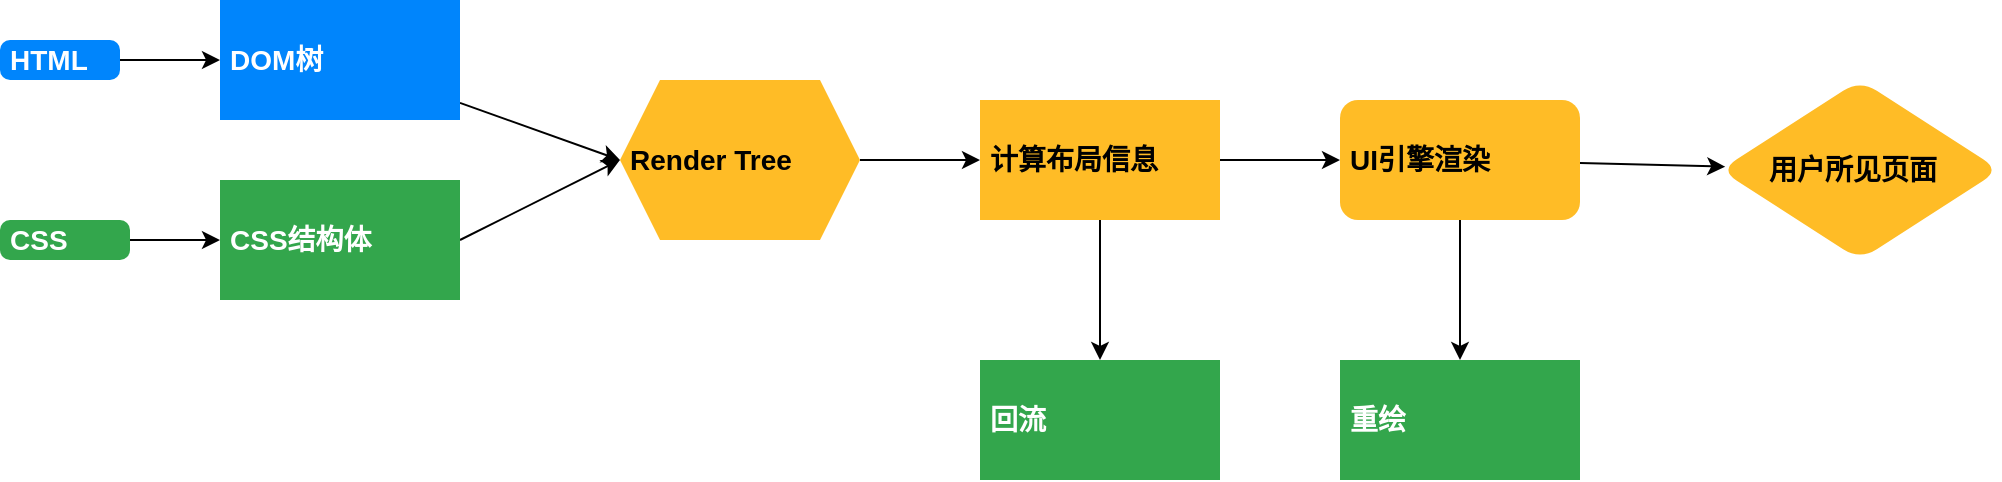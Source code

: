 <mxfile>
    <diagram id="Tr5X2FpRF7VwYhVk3_f8" name="Page-1">
        <mxGraphModel dx="967" dy="569" grid="1" gridSize="10" guides="1" tooltips="1" connect="1" arrows="1" fold="1" page="1" pageScale="1" pageWidth="827" pageHeight="1169" math="0" shadow="0">
            <root>
                <mxCell id="0"/>
                <mxCell id="1" parent="0"/>
                <mxCell id="5" value="" style="edgeStyle=none;html=1;" edge="1" parent="1" source="2" target="4">
                    <mxGeometry relative="1" as="geometry"/>
                </mxCell>
                <mxCell id="2" value="HTML" style="html=1;shadow=0;dashed=0;shape=mxgraph.bootstrap.rrect;rSize=5;strokeColor=none;strokeWidth=1;fillColor=#0085FC;fontColor=#FFFFFF;whiteSpace=wrap;align=left;verticalAlign=middle;spacingLeft=0;fontStyle=1;fontSize=14;spacing=5;" vertex="1" parent="1">
                    <mxGeometry x="240" y="240" width="60" height="20" as="geometry"/>
                </mxCell>
                <mxCell id="7" value="" style="edgeStyle=none;html=1;" edge="1" parent="1" source="3" target="6">
                    <mxGeometry relative="1" as="geometry"/>
                </mxCell>
                <mxCell id="3" value="CSS" style="html=1;shadow=0;dashed=0;shape=mxgraph.bootstrap.rrect;rSize=5;strokeColor=none;strokeWidth=1;fillColor=#33A64C;fontColor=#FFFFFF;whiteSpace=wrap;align=left;verticalAlign=middle;spacingLeft=0;fontStyle=1;fontSize=14;spacing=5;" vertex="1" parent="1">
                    <mxGeometry x="240" y="330" width="65" height="20" as="geometry"/>
                </mxCell>
                <mxCell id="10" value="" style="edgeStyle=none;html=1;entryX=0;entryY=0.5;entryDx=0;entryDy=0;" edge="1" parent="1" source="4" target="12">
                    <mxGeometry relative="1" as="geometry">
                        <mxPoint x="566.383" y="287.234" as="targetPoint"/>
                    </mxGeometry>
                </mxCell>
                <mxCell id="4" value="DOM树" style="whiteSpace=wrap;html=1;fontSize=14;align=left;fillColor=#0085FC;strokeColor=none;fontColor=#FFFFFF;shadow=0;dashed=0;strokeWidth=1;spacingLeft=0;fontStyle=1;spacing=5;" vertex="1" parent="1">
                    <mxGeometry x="350" y="220" width="120" height="60" as="geometry"/>
                </mxCell>
                <mxCell id="14" style="edgeStyle=none;html=1;exitX=1;exitY=0.5;exitDx=0;exitDy=0;entryX=0;entryY=0.5;entryDx=0;entryDy=0;" edge="1" parent="1" source="6" target="12">
                    <mxGeometry relative="1" as="geometry"/>
                </mxCell>
                <mxCell id="6" value="CSS结构体" style="whiteSpace=wrap;html=1;fontSize=14;align=left;fillColor=#33A64C;strokeColor=none;fontColor=#FFFFFF;shadow=0;dashed=0;strokeWidth=1;spacingLeft=0;fontStyle=1;spacing=5;" vertex="1" parent="1">
                    <mxGeometry x="350" y="310" width="120" height="60" as="geometry"/>
                </mxCell>
                <mxCell id="16" value="" style="edgeStyle=none;html=1;" edge="1" parent="1" source="12" target="15">
                    <mxGeometry relative="1" as="geometry"/>
                </mxCell>
                <mxCell id="12" value="Render Tree" style="shape=hexagon;perimeter=hexagonPerimeter2;whiteSpace=wrap;html=1;fixedSize=1;fontSize=14;align=left;fillColor=#FFBC26;strokeColor=none;fontColor=#000000;shadow=0;dashed=0;strokeWidth=1;spacingLeft=0;fontStyle=1;spacing=5;" vertex="1" parent="1">
                    <mxGeometry x="550" y="260" width="120" height="80" as="geometry"/>
                </mxCell>
                <mxCell id="18" value="" style="edgeStyle=none;html=1;" edge="1" parent="1" source="15" target="17">
                    <mxGeometry relative="1" as="geometry"/>
                </mxCell>
                <mxCell id="25" style="edgeStyle=none;html=1;exitX=0.5;exitY=1;exitDx=0;exitDy=0;entryX=0.5;entryY=0;entryDx=0;entryDy=0;" edge="1" parent="1" source="15" target="23">
                    <mxGeometry relative="1" as="geometry"/>
                </mxCell>
                <mxCell id="15" value="计算布局信息" style="whiteSpace=wrap;html=1;fontSize=14;align=left;fillColor=#FFBC26;strokeColor=none;fontColor=#000000;shadow=0;dashed=0;strokeWidth=1;spacingLeft=0;fontStyle=1;spacing=5;" vertex="1" parent="1">
                    <mxGeometry x="730" y="270" width="120" height="60" as="geometry"/>
                </mxCell>
                <mxCell id="20" value="" style="edgeStyle=none;html=1;" edge="1" parent="1" source="17" target="19">
                    <mxGeometry relative="1" as="geometry"/>
                </mxCell>
                <mxCell id="26" style="edgeStyle=none;html=1;exitX=0.5;exitY=1;exitDx=0;exitDy=0;entryX=0.5;entryY=0;entryDx=0;entryDy=0;" edge="1" parent="1" source="17" target="24">
                    <mxGeometry relative="1" as="geometry"/>
                </mxCell>
                <mxCell id="17" value="UI引擎渲染" style="rounded=1;whiteSpace=wrap;html=1;fontSize=14;align=left;fillColor=#FFBC26;strokeColor=none;fontColor=#000000;shadow=0;dashed=0;strokeWidth=1;spacingLeft=0;fontStyle=1;spacing=5;" vertex="1" parent="1">
                    <mxGeometry x="910" y="270" width="120" height="60" as="geometry"/>
                </mxCell>
                <mxCell id="19" value="&amp;nbsp; &amp;nbsp; &amp;nbsp;用户所见页面" style="rhombus;whiteSpace=wrap;html=1;fontSize=14;align=left;fillColor=#FFBC26;strokeColor=none;fontColor=#000000;rounded=1;shadow=0;dashed=0;strokeWidth=1;spacingLeft=0;fontStyle=1;spacing=5;" vertex="1" parent="1">
                    <mxGeometry x="1100" y="260" width="140" height="90" as="geometry"/>
                </mxCell>
                <mxCell id="23" value="回流" style="whiteSpace=wrap;html=1;fontSize=14;align=left;fillColor=#33A64C;strokeColor=none;fontColor=#FFFFFF;shadow=0;dashed=0;strokeWidth=1;spacingLeft=0;fontStyle=1;spacing=5;" vertex="1" parent="1">
                    <mxGeometry x="730" y="400" width="120" height="60" as="geometry"/>
                </mxCell>
                <mxCell id="24" value="重绘" style="whiteSpace=wrap;html=1;fontSize=14;align=left;fillColor=#33A64C;strokeColor=none;fontColor=#FFFFFF;shadow=0;dashed=0;strokeWidth=1;spacingLeft=0;fontStyle=1;spacing=5;" vertex="1" parent="1">
                    <mxGeometry x="910" y="400" width="120" height="60" as="geometry"/>
                </mxCell>
            </root>
        </mxGraphModel>
    </diagram>
</mxfile>
